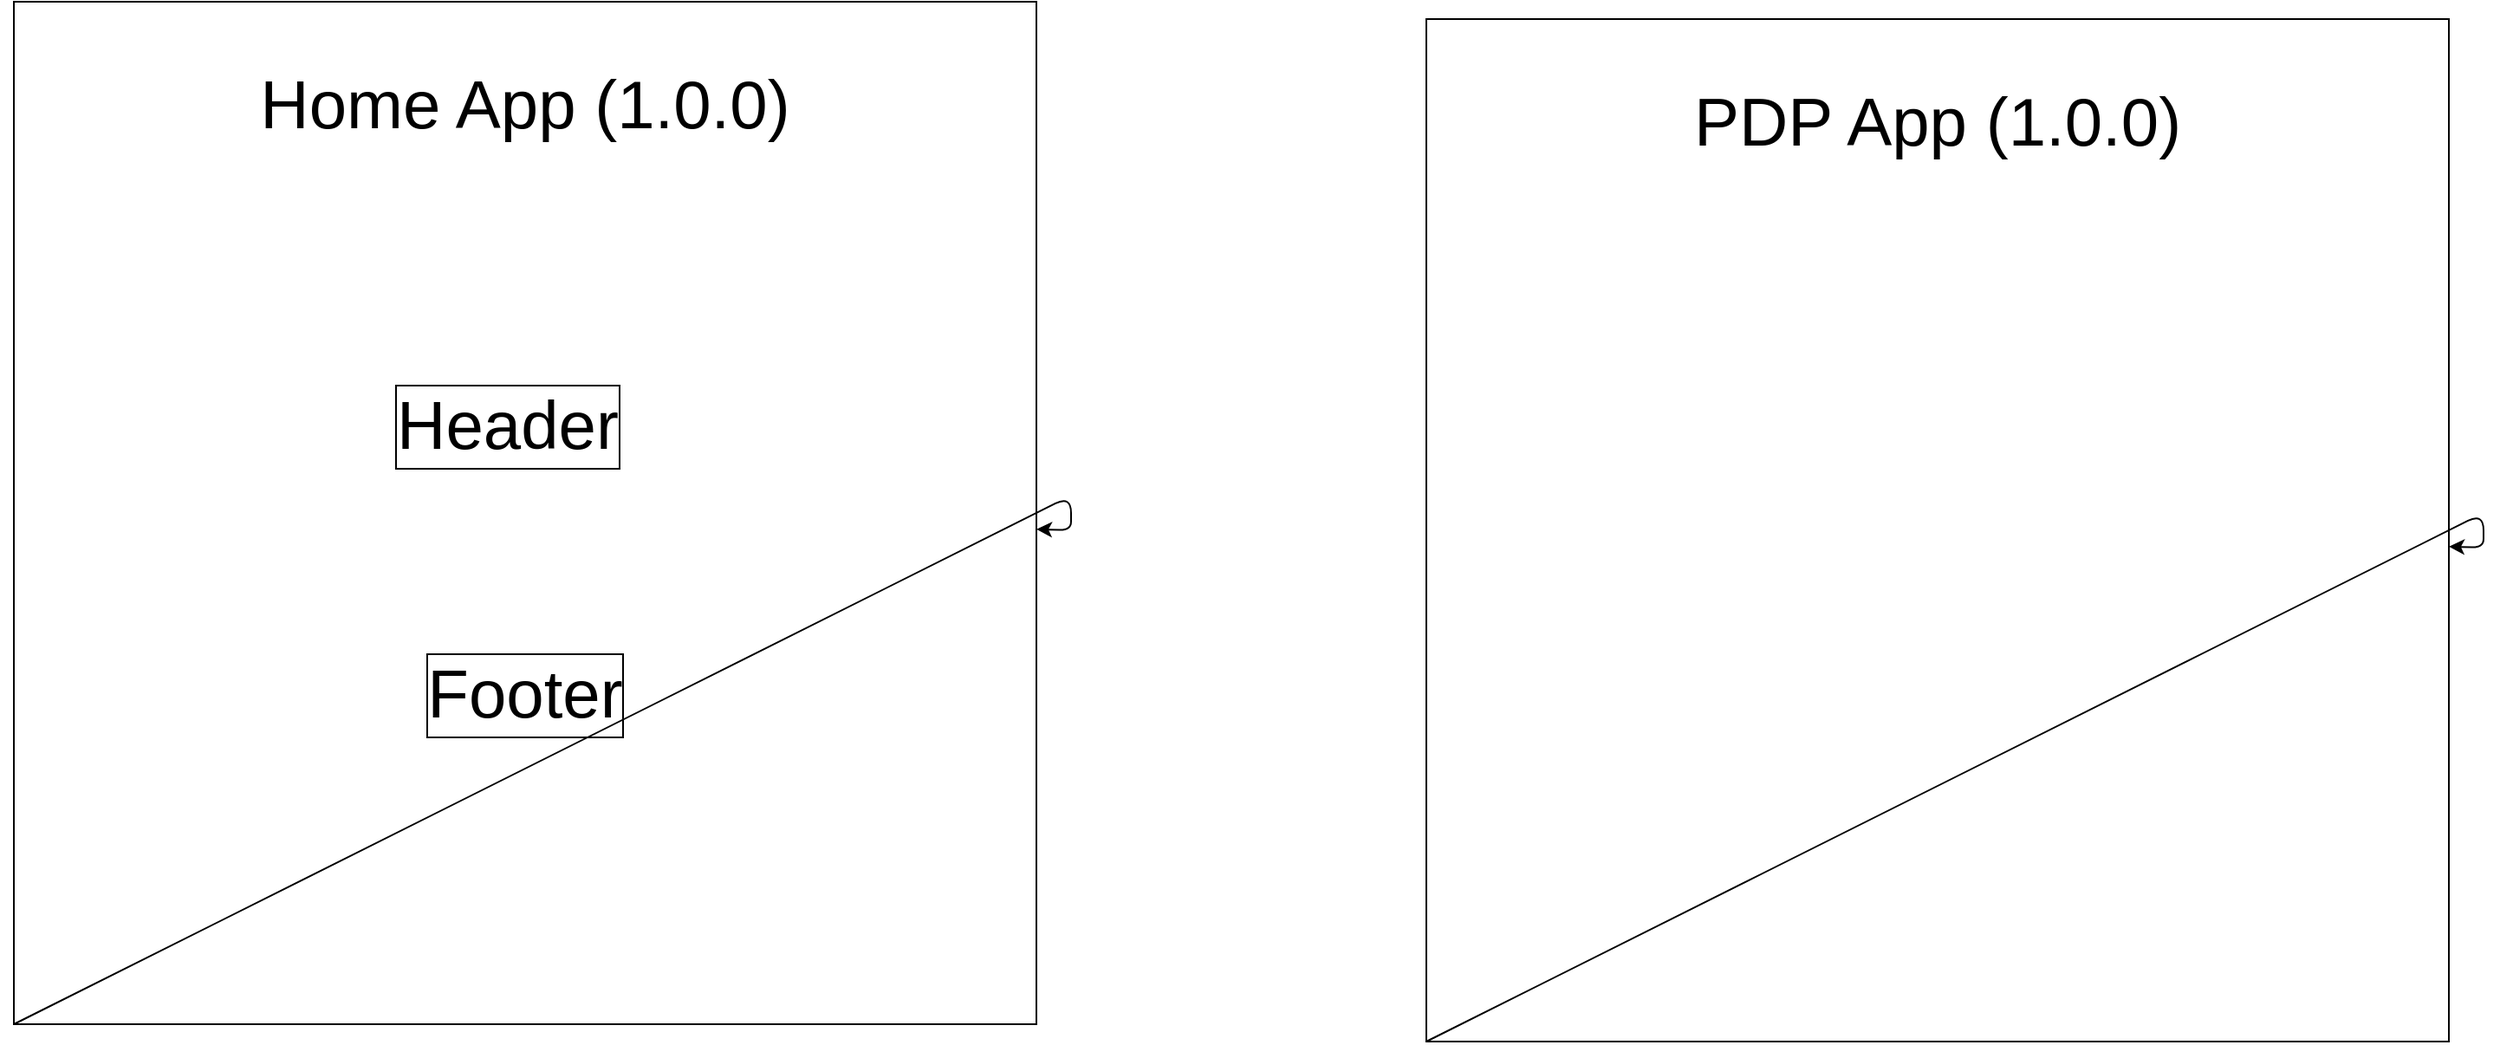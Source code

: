 <mxfile>
    <diagram id="9OmBeeVPVuANQmu6Gq4Z" name="Page-1">
        <mxGraphModel dx="4175" dy="1435" grid="1" gridSize="10" guides="1" tooltips="1" connect="1" arrows="1" fold="1" page="1" pageScale="1" pageWidth="850" pageHeight="1100" math="0" shadow="0">
            <root>
                <mxCell id="0"/>
                <mxCell id="1" parent="0"/>
                <mxCell id="3" value="" style="whiteSpace=wrap;html=1;aspect=fixed;" vertex="1" parent="1">
                    <mxGeometry x="-1535" y="230" width="590" height="590" as="geometry"/>
                </mxCell>
                <mxCell id="5" style="edgeStyle=none;html=1;exitX=0;exitY=1;exitDx=0;exitDy=0;" edge="1" parent="1" source="3" target="3">
                    <mxGeometry relative="1" as="geometry"/>
                </mxCell>
                <mxCell id="8" value="Home App (1.0.0)" style="text;html=1;strokeColor=none;fillColor=none;align=center;verticalAlign=middle;whiteSpace=wrap;rounded=0;fontSize=39;" vertex="1" parent="1">
                    <mxGeometry x="-1530" y="230" width="580" height="120" as="geometry"/>
                </mxCell>
                <mxCell id="9" value="Header" style="text;html=1;strokeColor=none;fillColor=none;align=center;verticalAlign=middle;whiteSpace=wrap;rounded=0;fontSize=39;labelBorderColor=default;" vertex="1" parent="1">
                    <mxGeometry x="-1390" y="415" width="280" height="120" as="geometry"/>
                </mxCell>
                <mxCell id="12" value="Footer" style="text;html=1;strokeColor=none;fillColor=none;align=center;verticalAlign=middle;whiteSpace=wrap;rounded=0;fontSize=39;labelBorderColor=default;" vertex="1" parent="1">
                    <mxGeometry x="-1380" y="570" width="280" height="120" as="geometry"/>
                </mxCell>
                <mxCell id="13" value="" style="whiteSpace=wrap;html=1;aspect=fixed;" vertex="1" parent="1">
                    <mxGeometry x="-720" y="240" width="590" height="590" as="geometry"/>
                </mxCell>
                <mxCell id="14" style="edgeStyle=none;html=1;exitX=0;exitY=1;exitDx=0;exitDy=0;" edge="1" parent="1" source="13" target="13">
                    <mxGeometry relative="1" as="geometry"/>
                </mxCell>
                <mxCell id="15" value="PDP App (1.0.0)" style="text;html=1;strokeColor=none;fillColor=none;align=center;verticalAlign=middle;whiteSpace=wrap;rounded=0;fontSize=39;" vertex="1" parent="1">
                    <mxGeometry x="-715" y="240" width="580" height="120" as="geometry"/>
                </mxCell>
            </root>
        </mxGraphModel>
    </diagram>
    <diagram id="j12_-gqyMlPCJsD9yI8q" name="NPM">
        <mxGraphModel dx="4750" dy="1276" grid="1" gridSize="10" guides="1" tooltips="1" connect="1" arrows="1" fold="1" page="1" pageScale="1" pageWidth="850" pageHeight="1100" math="0" shadow="0">
            <root>
                <mxCell id="ueY9UZ7bfw4ezBKKD0CQ-0"/>
                <mxCell id="ueY9UZ7bfw4ezBKKD0CQ-1" parent="ueY9UZ7bfw4ezBKKD0CQ-0"/>
                <mxCell id="XgHuHALQzRPDD7tPU_P3-0" value="" style="whiteSpace=wrap;html=1;aspect=fixed;" vertex="1" parent="ueY9UZ7bfw4ezBKKD0CQ-1">
                    <mxGeometry x="-2110" y="310" width="590" height="590" as="geometry"/>
                </mxCell>
                <mxCell id="XgHuHALQzRPDD7tPU_P3-2" value="Home App (1.0.1)" style="text;html=1;strokeColor=none;fillColor=none;align=center;verticalAlign=middle;whiteSpace=wrap;rounded=0;fontSize=39;" vertex="1" parent="ueY9UZ7bfw4ezBKKD0CQ-1">
                    <mxGeometry x="-2110" y="330" width="580" height="120" as="geometry"/>
                </mxCell>
                <mxCell id="XgHuHALQzRPDD7tPU_P3-5" value="" style="whiteSpace=wrap;html=1;aspect=fixed;" vertex="1" parent="ueY9UZ7bfw4ezBKKD0CQ-1">
                    <mxGeometry x="-515" y="270" width="590" height="590" as="geometry"/>
                </mxCell>
                <mxCell id="XgHuHALQzRPDD7tPU_P3-6" style="edgeStyle=none;html=1;exitX=0;exitY=1;exitDx=0;exitDy=0;" edge="1" parent="ueY9UZ7bfw4ezBKKD0CQ-1" source="XgHuHALQzRPDD7tPU_P3-5" target="XgHuHALQzRPDD7tPU_P3-5">
                    <mxGeometry relative="1" as="geometry"/>
                </mxCell>
                <mxCell id="XgHuHALQzRPDD7tPU_P3-7" value="PDP App (1.0.1)" style="text;html=1;strokeColor=none;fillColor=none;align=center;verticalAlign=middle;whiteSpace=wrap;rounded=0;fontSize=39;" vertex="1" parent="ueY9UZ7bfw4ezBKKD0CQ-1">
                    <mxGeometry x="-510" y="280" width="580" height="120" as="geometry"/>
                </mxCell>
                <mxCell id="XgHuHALQzRPDD7tPU_P3-8" value="" style="whiteSpace=wrap;html=1;aspect=fixed;" vertex="1" parent="ueY9UZ7bfw4ezBKKD0CQ-1">
                    <mxGeometry x="-1360" y="1000" width="590" height="590" as="geometry"/>
                </mxCell>
                <mxCell id="XgHuHALQzRPDD7tPU_P3-9" value="NPM Lib (1.0.1)" style="text;html=1;strokeColor=none;fillColor=none;align=center;verticalAlign=middle;whiteSpace=wrap;rounded=0;fontSize=39;" vertex="1" parent="ueY9UZ7bfw4ezBKKD0CQ-1">
                    <mxGeometry x="-1390" y="1020" width="580" height="120" as="geometry"/>
                </mxCell>
                <mxCell id="XgHuHALQzRPDD7tPU_P3-4" value="Footer" style="text;html=1;strokeColor=none;fillColor=none;align=center;verticalAlign=middle;whiteSpace=wrap;rounded=0;fontSize=39;labelBorderColor=default;labelBackgroundColor=none;horizontal=1;fontColor=default;" vertex="1" parent="ueY9UZ7bfw4ezBKKD0CQ-1">
                    <mxGeometry x="-1205" y="1380" width="280" height="170" as="geometry"/>
                </mxCell>
                <mxCell id="XgHuHALQzRPDD7tPU_P3-3" value="Header" style="text;html=1;strokeColor=none;fillColor=none;align=center;verticalAlign=middle;whiteSpace=wrap;rounded=0;fontSize=39;labelBorderColor=default;" vertex="1" parent="ueY9UZ7bfw4ezBKKD0CQ-1">
                    <mxGeometry x="-1205" y="1180" width="280" height="120" as="geometry"/>
                </mxCell>
                <mxCell id="XgHuHALQzRPDD7tPU_P3-10" value="" style="endArrow=classic;html=1;fontSize=39;fontColor=default;entryX=0.416;entryY=-0.007;entryDx=0;entryDy=0;entryPerimeter=0;strokeWidth=9;" edge="1" parent="ueY9UZ7bfw4ezBKKD0CQ-1" target="XgHuHALQzRPDD7tPU_P3-8">
                    <mxGeometry width="50" height="50" relative="1" as="geometry">
                        <mxPoint x="-1520" y="682" as="sourcePoint"/>
                        <mxPoint x="-1110" y="670" as="targetPoint"/>
                        <Array as="points">
                            <mxPoint x="-1120" y="680"/>
                        </Array>
                    </mxGeometry>
                </mxCell>
                <mxCell id="XgHuHALQzRPDD7tPU_P3-12" value="" style="endArrow=classic;html=1;fontSize=39;fontColor=default;strokeWidth=9;exitX=-0.004;exitY=0.694;exitDx=0;exitDy=0;exitPerimeter=0;entryX=0.684;entryY=-0.004;entryDx=0;entryDy=0;entryPerimeter=0;" edge="1" parent="ueY9UZ7bfw4ezBKKD0CQ-1" source="XgHuHALQzRPDD7tPU_P3-5" target="XgHuHALQzRPDD7tPU_P3-8">
                    <mxGeometry width="50" height="50" relative="1" as="geometry">
                        <mxPoint x="-1050" y="652" as="sourcePoint"/>
                        <mxPoint x="-650" y="410" as="targetPoint"/>
                        <Array as="points">
                            <mxPoint x="-950" y="680"/>
                        </Array>
                    </mxGeometry>
                </mxCell>
            </root>
        </mxGraphModel>
    </diagram>
</mxfile>